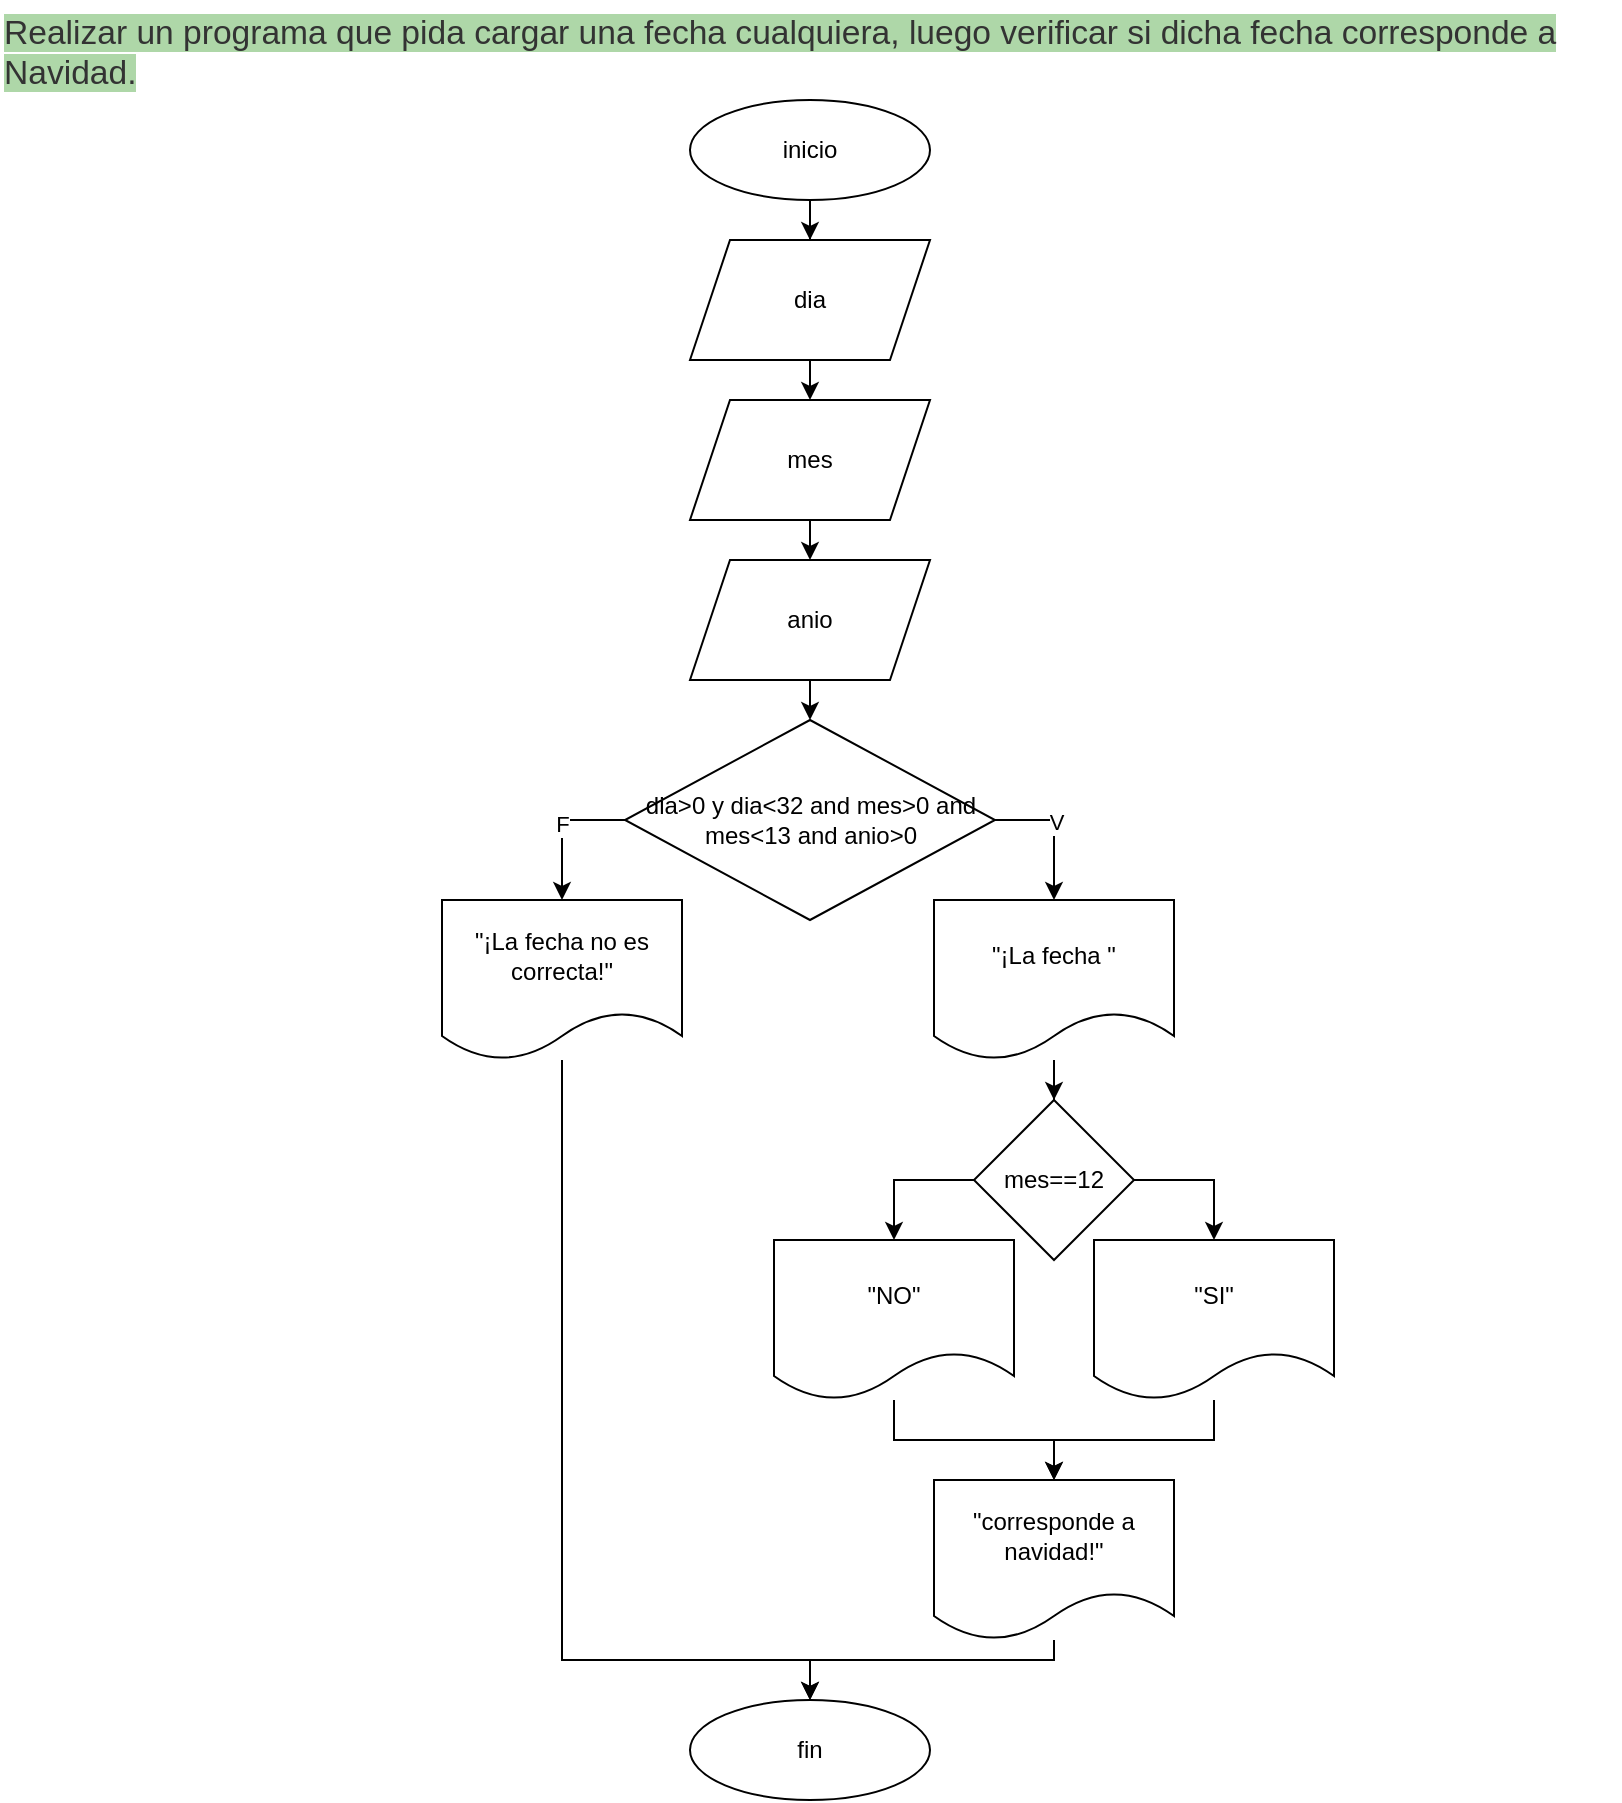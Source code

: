 <mxfile version="20.6.2" type="device"><diagram id="k5K-_Ojz0pUbndUZswoA" name="Página-1"><mxGraphModel dx="868" dy="524" grid="1" gridSize="10" guides="1" tooltips="1" connect="1" arrows="1" fold="1" page="1" pageScale="1" pageWidth="827" pageHeight="1169" math="0" shadow="0"><root><mxCell id="0"/><mxCell id="1" parent="0"/><mxCell id="O0o1oE1Cjm9xcHjMzoR2-1" value="&lt;span style=&quot;color: rgb(51, 51, 51); font-family: sans-serif, arial; font-size: 16.8px; font-style: normal; font-variant-ligatures: normal; font-variant-caps: normal; font-weight: 400; letter-spacing: normal; orphans: 2; text-align: left; text-indent: 0px; text-transform: none; widows: 2; word-spacing: 0px; -webkit-text-stroke-width: 0px; background-color: rgb(174, 215, 168); text-decoration-thickness: initial; text-decoration-style: initial; text-decoration-color: initial; float: none; display: inline !important;&quot;&gt;Realizar un programa que pida cargar una fecha cualquiera, luego verificar si dicha fecha corresponde a Navidad.&lt;/span&gt;" style="text;whiteSpace=wrap;html=1;" vertex="1" parent="1"><mxGeometry x="9" width="810" height="50" as="geometry"/></mxCell><mxCell id="O0o1oE1Cjm9xcHjMzoR2-7" style="edgeStyle=orthogonalEdgeStyle;rounded=0;orthogonalLoop=1;jettySize=auto;html=1;entryX=0.5;entryY=0;entryDx=0;entryDy=0;" edge="1" parent="1" source="O0o1oE1Cjm9xcHjMzoR2-2" target="O0o1oE1Cjm9xcHjMzoR2-4"><mxGeometry relative="1" as="geometry"/></mxCell><mxCell id="O0o1oE1Cjm9xcHjMzoR2-2" value="inicio" style="ellipse;whiteSpace=wrap;html=1;" vertex="1" parent="1"><mxGeometry x="354" y="50" width="120" height="50" as="geometry"/></mxCell><mxCell id="O0o1oE1Cjm9xcHjMzoR2-9" style="edgeStyle=orthogonalEdgeStyle;rounded=0;orthogonalLoop=1;jettySize=auto;html=1;exitX=0.5;exitY=1;exitDx=0;exitDy=0;entryX=0.5;entryY=0;entryDx=0;entryDy=0;" edge="1" parent="1" source="O0o1oE1Cjm9xcHjMzoR2-4" target="O0o1oE1Cjm9xcHjMzoR2-5"><mxGeometry relative="1" as="geometry"/></mxCell><mxCell id="O0o1oE1Cjm9xcHjMzoR2-4" value="dia" style="shape=parallelogram;perimeter=parallelogramPerimeter;whiteSpace=wrap;html=1;fixedSize=1;" vertex="1" parent="1"><mxGeometry x="354" y="120" width="120" height="60" as="geometry"/></mxCell><mxCell id="O0o1oE1Cjm9xcHjMzoR2-10" style="edgeStyle=orthogonalEdgeStyle;rounded=0;orthogonalLoop=1;jettySize=auto;html=1;exitX=0.5;exitY=1;exitDx=0;exitDy=0;entryX=0.5;entryY=0;entryDx=0;entryDy=0;" edge="1" parent="1" source="O0o1oE1Cjm9xcHjMzoR2-5" target="O0o1oE1Cjm9xcHjMzoR2-6"><mxGeometry relative="1" as="geometry"/></mxCell><mxCell id="O0o1oE1Cjm9xcHjMzoR2-5" value="mes" style="shape=parallelogram;perimeter=parallelogramPerimeter;whiteSpace=wrap;html=1;fixedSize=1;" vertex="1" parent="1"><mxGeometry x="354" y="200" width="120" height="60" as="geometry"/></mxCell><mxCell id="O0o1oE1Cjm9xcHjMzoR2-15" style="edgeStyle=orthogonalEdgeStyle;rounded=0;orthogonalLoop=1;jettySize=auto;html=1;exitX=0.5;exitY=1;exitDx=0;exitDy=0;entryX=0.5;entryY=0;entryDx=0;entryDy=0;" edge="1" parent="1" source="O0o1oE1Cjm9xcHjMzoR2-6" target="O0o1oE1Cjm9xcHjMzoR2-11"><mxGeometry relative="1" as="geometry"/></mxCell><mxCell id="O0o1oE1Cjm9xcHjMzoR2-6" value="anio" style="shape=parallelogram;perimeter=parallelogramPerimeter;whiteSpace=wrap;html=1;fixedSize=1;" vertex="1" parent="1"><mxGeometry x="354" y="280" width="120" height="60" as="geometry"/></mxCell><mxCell id="O0o1oE1Cjm9xcHjMzoR2-19" style="edgeStyle=orthogonalEdgeStyle;rounded=0;orthogonalLoop=1;jettySize=auto;html=1;exitX=0;exitY=0.5;exitDx=0;exitDy=0;entryX=0.5;entryY=0;entryDx=0;entryDy=0;" edge="1" parent="1" source="O0o1oE1Cjm9xcHjMzoR2-11" target="O0o1oE1Cjm9xcHjMzoR2-18"><mxGeometry relative="1" as="geometry"/></mxCell><mxCell id="O0o1oE1Cjm9xcHjMzoR2-38" value="F" style="edgeLabel;html=1;align=center;verticalAlign=middle;resizable=0;points=[];" vertex="1" connectable="0" parent="O0o1oE1Cjm9xcHjMzoR2-19"><mxGeometry x="-0.063" relative="1" as="geometry"><mxPoint as="offset"/></mxGeometry></mxCell><mxCell id="O0o1oE1Cjm9xcHjMzoR2-29" style="edgeStyle=orthogonalEdgeStyle;rounded=0;orthogonalLoop=1;jettySize=auto;html=1;exitX=1;exitY=0.5;exitDx=0;exitDy=0;entryX=0.5;entryY=0;entryDx=0;entryDy=0;" edge="1" parent="1" source="O0o1oE1Cjm9xcHjMzoR2-11" target="O0o1oE1Cjm9xcHjMzoR2-27"><mxGeometry relative="1" as="geometry"/></mxCell><mxCell id="O0o1oE1Cjm9xcHjMzoR2-37" value="V" style="edgeLabel;html=1;align=center;verticalAlign=middle;resizable=0;points=[];" vertex="1" connectable="0" parent="O0o1oE1Cjm9xcHjMzoR2-29"><mxGeometry x="-0.122" y="1" relative="1" as="geometry"><mxPoint as="offset"/></mxGeometry></mxCell><mxCell id="O0o1oE1Cjm9xcHjMzoR2-11" value="dia&amp;gt;0 y dia&amp;lt;32 and mes&amp;gt;0 and mes&amp;lt;13 and anio&amp;gt;0" style="rhombus;whiteSpace=wrap;html=1;" vertex="1" parent="1"><mxGeometry x="321.5" y="360" width="185" height="100" as="geometry"/></mxCell><mxCell id="O0o1oE1Cjm9xcHjMzoR2-22" style="edgeStyle=orthogonalEdgeStyle;rounded=0;orthogonalLoop=1;jettySize=auto;html=1;exitX=1;exitY=0.5;exitDx=0;exitDy=0;entryX=0.5;entryY=0;entryDx=0;entryDy=0;" edge="1" parent="1" source="O0o1oE1Cjm9xcHjMzoR2-16" target="O0o1oE1Cjm9xcHjMzoR2-21"><mxGeometry relative="1" as="geometry"/></mxCell><mxCell id="O0o1oE1Cjm9xcHjMzoR2-25" style="edgeStyle=orthogonalEdgeStyle;rounded=0;orthogonalLoop=1;jettySize=auto;html=1;exitX=0;exitY=0.5;exitDx=0;exitDy=0;entryX=0.5;entryY=0;entryDx=0;entryDy=0;" edge="1" parent="1" source="O0o1oE1Cjm9xcHjMzoR2-16" target="O0o1oE1Cjm9xcHjMzoR2-24"><mxGeometry relative="1" as="geometry"/></mxCell><mxCell id="O0o1oE1Cjm9xcHjMzoR2-16" value="mes==12" style="rhombus;whiteSpace=wrap;html=1;" vertex="1" parent="1"><mxGeometry x="496" y="550" width="80" height="80" as="geometry"/></mxCell><mxCell id="O0o1oE1Cjm9xcHjMzoR2-36" style="edgeStyle=orthogonalEdgeStyle;rounded=0;orthogonalLoop=1;jettySize=auto;html=1;entryX=0.5;entryY=0;entryDx=0;entryDy=0;" edge="1" parent="1" source="O0o1oE1Cjm9xcHjMzoR2-18" target="O0o1oE1Cjm9xcHjMzoR2-20"><mxGeometry relative="1" as="geometry"><Array as="points"><mxPoint x="290" y="830"/><mxPoint x="414" y="830"/></Array></mxGeometry></mxCell><mxCell id="O0o1oE1Cjm9xcHjMzoR2-18" value="&quot;¡La fecha no es correcta!&quot;" style="shape=document;whiteSpace=wrap;html=1;boundedLbl=1;" vertex="1" parent="1"><mxGeometry x="230" y="450" width="120" height="80" as="geometry"/></mxCell><mxCell id="O0o1oE1Cjm9xcHjMzoR2-20" value="fin" style="ellipse;whiteSpace=wrap;html=1;" vertex="1" parent="1"><mxGeometry x="354" y="850" width="120" height="50" as="geometry"/></mxCell><mxCell id="O0o1oE1Cjm9xcHjMzoR2-34" style="edgeStyle=orthogonalEdgeStyle;rounded=0;orthogonalLoop=1;jettySize=auto;html=1;entryX=0.5;entryY=0;entryDx=0;entryDy=0;" edge="1" parent="1" source="O0o1oE1Cjm9xcHjMzoR2-21" target="O0o1oE1Cjm9xcHjMzoR2-32"><mxGeometry relative="1" as="geometry"/></mxCell><mxCell id="O0o1oE1Cjm9xcHjMzoR2-21" value="&quot;SI&quot;" style="shape=document;whiteSpace=wrap;html=1;boundedLbl=1;" vertex="1" parent="1"><mxGeometry x="556" y="620" width="120" height="80" as="geometry"/></mxCell><mxCell id="O0o1oE1Cjm9xcHjMzoR2-33" style="edgeStyle=orthogonalEdgeStyle;rounded=0;orthogonalLoop=1;jettySize=auto;html=1;entryX=0.5;entryY=0;entryDx=0;entryDy=0;" edge="1" parent="1" source="O0o1oE1Cjm9xcHjMzoR2-24" target="O0o1oE1Cjm9xcHjMzoR2-32"><mxGeometry relative="1" as="geometry"/></mxCell><mxCell id="O0o1oE1Cjm9xcHjMzoR2-24" value="&quot;NO&quot;" style="shape=document;whiteSpace=wrap;html=1;boundedLbl=1;" vertex="1" parent="1"><mxGeometry x="396" y="620" width="120" height="80" as="geometry"/></mxCell><mxCell id="O0o1oE1Cjm9xcHjMzoR2-31" style="edgeStyle=orthogonalEdgeStyle;rounded=0;orthogonalLoop=1;jettySize=auto;html=1;entryX=0.5;entryY=0;entryDx=0;entryDy=0;" edge="1" parent="1" source="O0o1oE1Cjm9xcHjMzoR2-27" target="O0o1oE1Cjm9xcHjMzoR2-16"><mxGeometry relative="1" as="geometry"/></mxCell><mxCell id="O0o1oE1Cjm9xcHjMzoR2-27" value="&quot;¡La fecha &quot;" style="shape=document;whiteSpace=wrap;html=1;boundedLbl=1;" vertex="1" parent="1"><mxGeometry x="476" y="450" width="120" height="80" as="geometry"/></mxCell><mxCell id="O0o1oE1Cjm9xcHjMzoR2-35" style="edgeStyle=orthogonalEdgeStyle;rounded=0;orthogonalLoop=1;jettySize=auto;html=1;entryX=0.5;entryY=0;entryDx=0;entryDy=0;" edge="1" parent="1" source="O0o1oE1Cjm9xcHjMzoR2-32" target="O0o1oE1Cjm9xcHjMzoR2-20"><mxGeometry relative="1" as="geometry"><Array as="points"><mxPoint x="536" y="830"/><mxPoint x="414" y="830"/></Array></mxGeometry></mxCell><mxCell id="O0o1oE1Cjm9xcHjMzoR2-32" value="&quot;corresponde a navidad!&quot;" style="shape=document;whiteSpace=wrap;html=1;boundedLbl=1;" vertex="1" parent="1"><mxGeometry x="476" y="740" width="120" height="80" as="geometry"/></mxCell></root></mxGraphModel></diagram></mxfile>